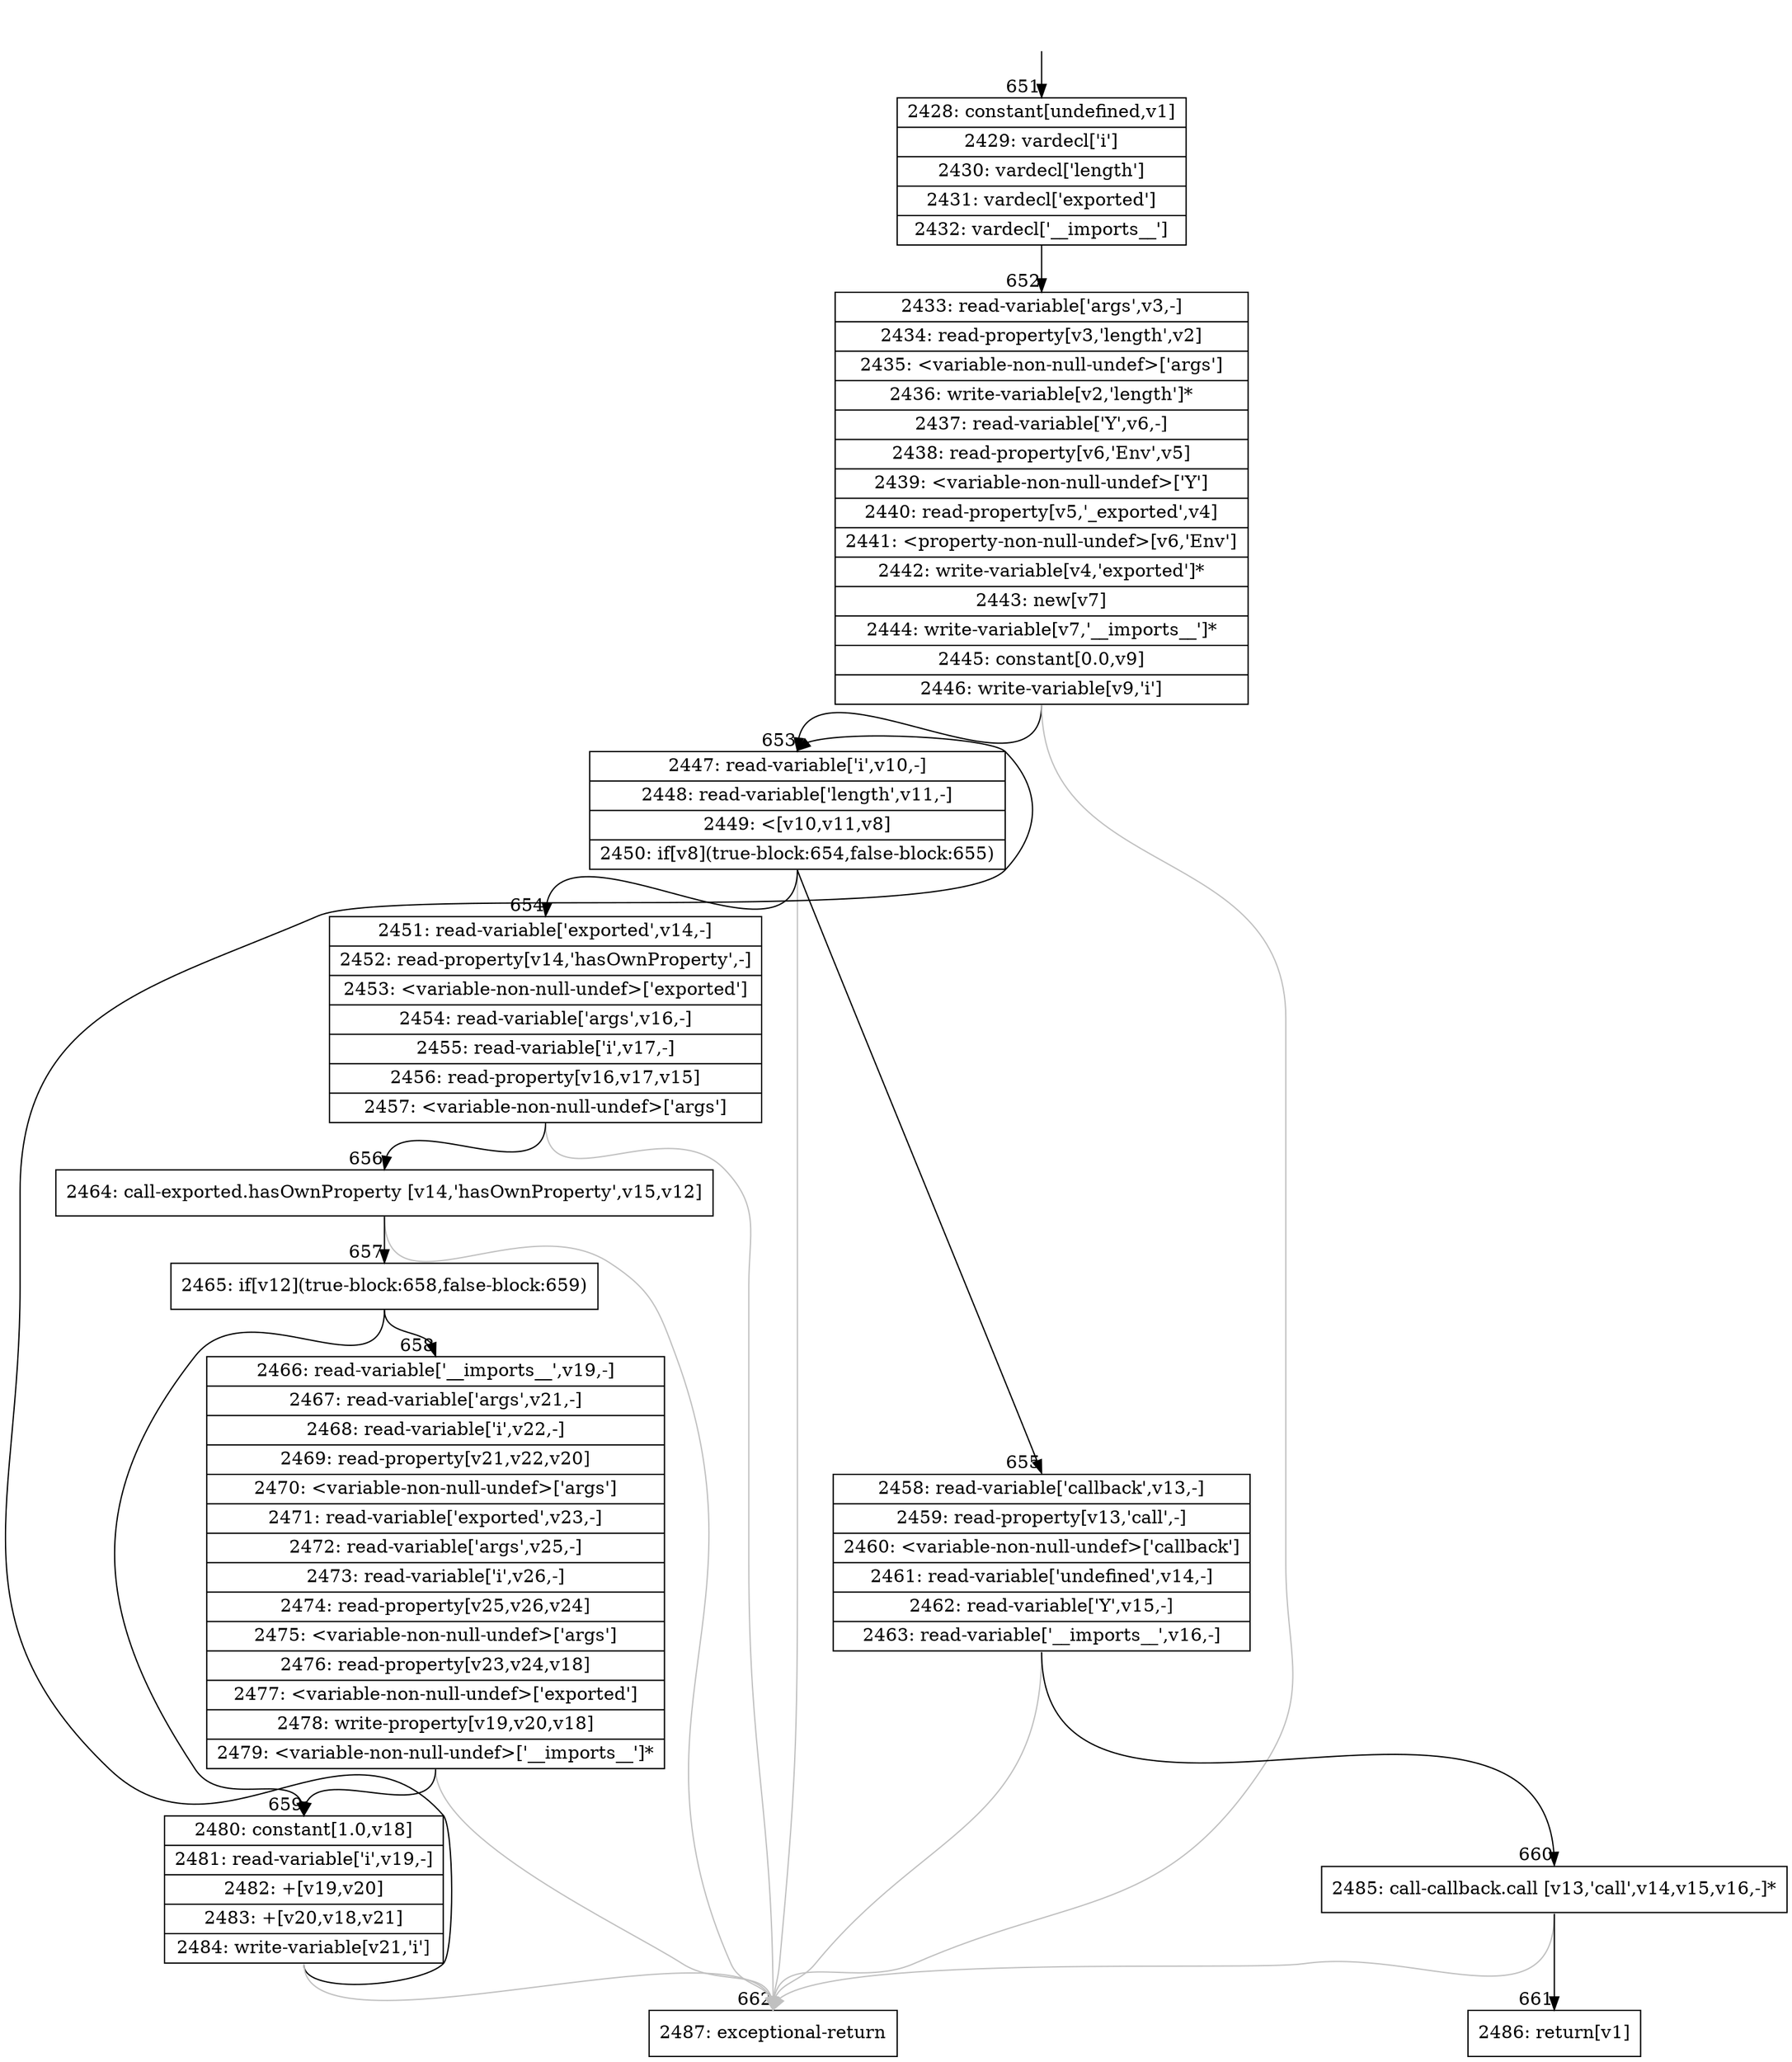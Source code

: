 digraph {
rankdir="TD"
BB_entry28[shape=none,label=""];
BB_entry28 -> BB651 [tailport=s, headport=n, headlabel="    651"]
BB651 [shape=record label="{2428: constant[undefined,v1]|2429: vardecl['i']|2430: vardecl['length']|2431: vardecl['exported']|2432: vardecl['__imports__']}" ] 
BB651 -> BB652 [tailport=s, headport=n, headlabel="      652"]
BB652 [shape=record label="{2433: read-variable['args',v3,-]|2434: read-property[v3,'length',v2]|2435: \<variable-non-null-undef\>['args']|2436: write-variable[v2,'length']*|2437: read-variable['Y',v6,-]|2438: read-property[v6,'Env',v5]|2439: \<variable-non-null-undef\>['Y']|2440: read-property[v5,'_exported',v4]|2441: \<property-non-null-undef\>[v6,'Env']|2442: write-variable[v4,'exported']*|2443: new[v7]|2444: write-variable[v7,'__imports__']*|2445: constant[0.0,v9]|2446: write-variable[v9,'i']}" ] 
BB652 -> BB653 [tailport=s, headport=n, headlabel="      653"]
BB652 -> BB662 [tailport=s, headport=n, color=gray, headlabel="      662"]
BB653 [shape=record label="{2447: read-variable['i',v10,-]|2448: read-variable['length',v11,-]|2449: \<[v10,v11,v8]|2450: if[v8](true-block:654,false-block:655)}" ] 
BB653 -> BB654 [tailport=s, headport=n, headlabel="      654"]
BB653 -> BB655 [tailport=s, headport=n, headlabel="      655"]
BB653 -> BB662 [tailport=s, headport=n, color=gray]
BB654 [shape=record label="{2451: read-variable['exported',v14,-]|2452: read-property[v14,'hasOwnProperty',-]|2453: \<variable-non-null-undef\>['exported']|2454: read-variable['args',v16,-]|2455: read-variable['i',v17,-]|2456: read-property[v16,v17,v15]|2457: \<variable-non-null-undef\>['args']}" ] 
BB654 -> BB656 [tailport=s, headport=n, headlabel="      656"]
BB654 -> BB662 [tailport=s, headport=n, color=gray]
BB655 [shape=record label="{2458: read-variable['callback',v13,-]|2459: read-property[v13,'call',-]|2460: \<variable-non-null-undef\>['callback']|2461: read-variable['undefined',v14,-]|2462: read-variable['Y',v15,-]|2463: read-variable['__imports__',v16,-]}" ] 
BB655 -> BB660 [tailport=s, headport=n, headlabel="      660"]
BB655 -> BB662 [tailport=s, headport=n, color=gray]
BB656 [shape=record label="{2464: call-exported.hasOwnProperty [v14,'hasOwnProperty',v15,v12]}" ] 
BB656 -> BB657 [tailport=s, headport=n, headlabel="      657"]
BB656 -> BB662 [tailport=s, headport=n, color=gray]
BB657 [shape=record label="{2465: if[v12](true-block:658,false-block:659)}" ] 
BB657 -> BB658 [tailport=s, headport=n, headlabel="      658"]
BB657 -> BB659 [tailport=s, headport=n, headlabel="      659"]
BB658 [shape=record label="{2466: read-variable['__imports__',v19,-]|2467: read-variable['args',v21,-]|2468: read-variable['i',v22,-]|2469: read-property[v21,v22,v20]|2470: \<variable-non-null-undef\>['args']|2471: read-variable['exported',v23,-]|2472: read-variable['args',v25,-]|2473: read-variable['i',v26,-]|2474: read-property[v25,v26,v24]|2475: \<variable-non-null-undef\>['args']|2476: read-property[v23,v24,v18]|2477: \<variable-non-null-undef\>['exported']|2478: write-property[v19,v20,v18]|2479: \<variable-non-null-undef\>['__imports__']*}" ] 
BB658 -> BB659 [tailport=s, headport=n]
BB658 -> BB662 [tailport=s, headport=n, color=gray]
BB659 [shape=record label="{2480: constant[1.0,v18]|2481: read-variable['i',v19,-]|2482: +[v19,v20]|2483: +[v20,v18,v21]|2484: write-variable[v21,'i']}" ] 
BB659 -> BB653 [tailport=s, headport=n]
BB659 -> BB662 [tailport=s, headport=n, color=gray]
BB660 [shape=record label="{2485: call-callback.call [v13,'call',v14,v15,v16,-]*}" ] 
BB660 -> BB661 [tailport=s, headport=n, headlabel="      661"]
BB660 -> BB662 [tailport=s, headport=n, color=gray]
BB661 [shape=record label="{2486: return[v1]}" ] 
BB662 [shape=record label="{2487: exceptional-return}" ] 
//#$~ 1022
}
